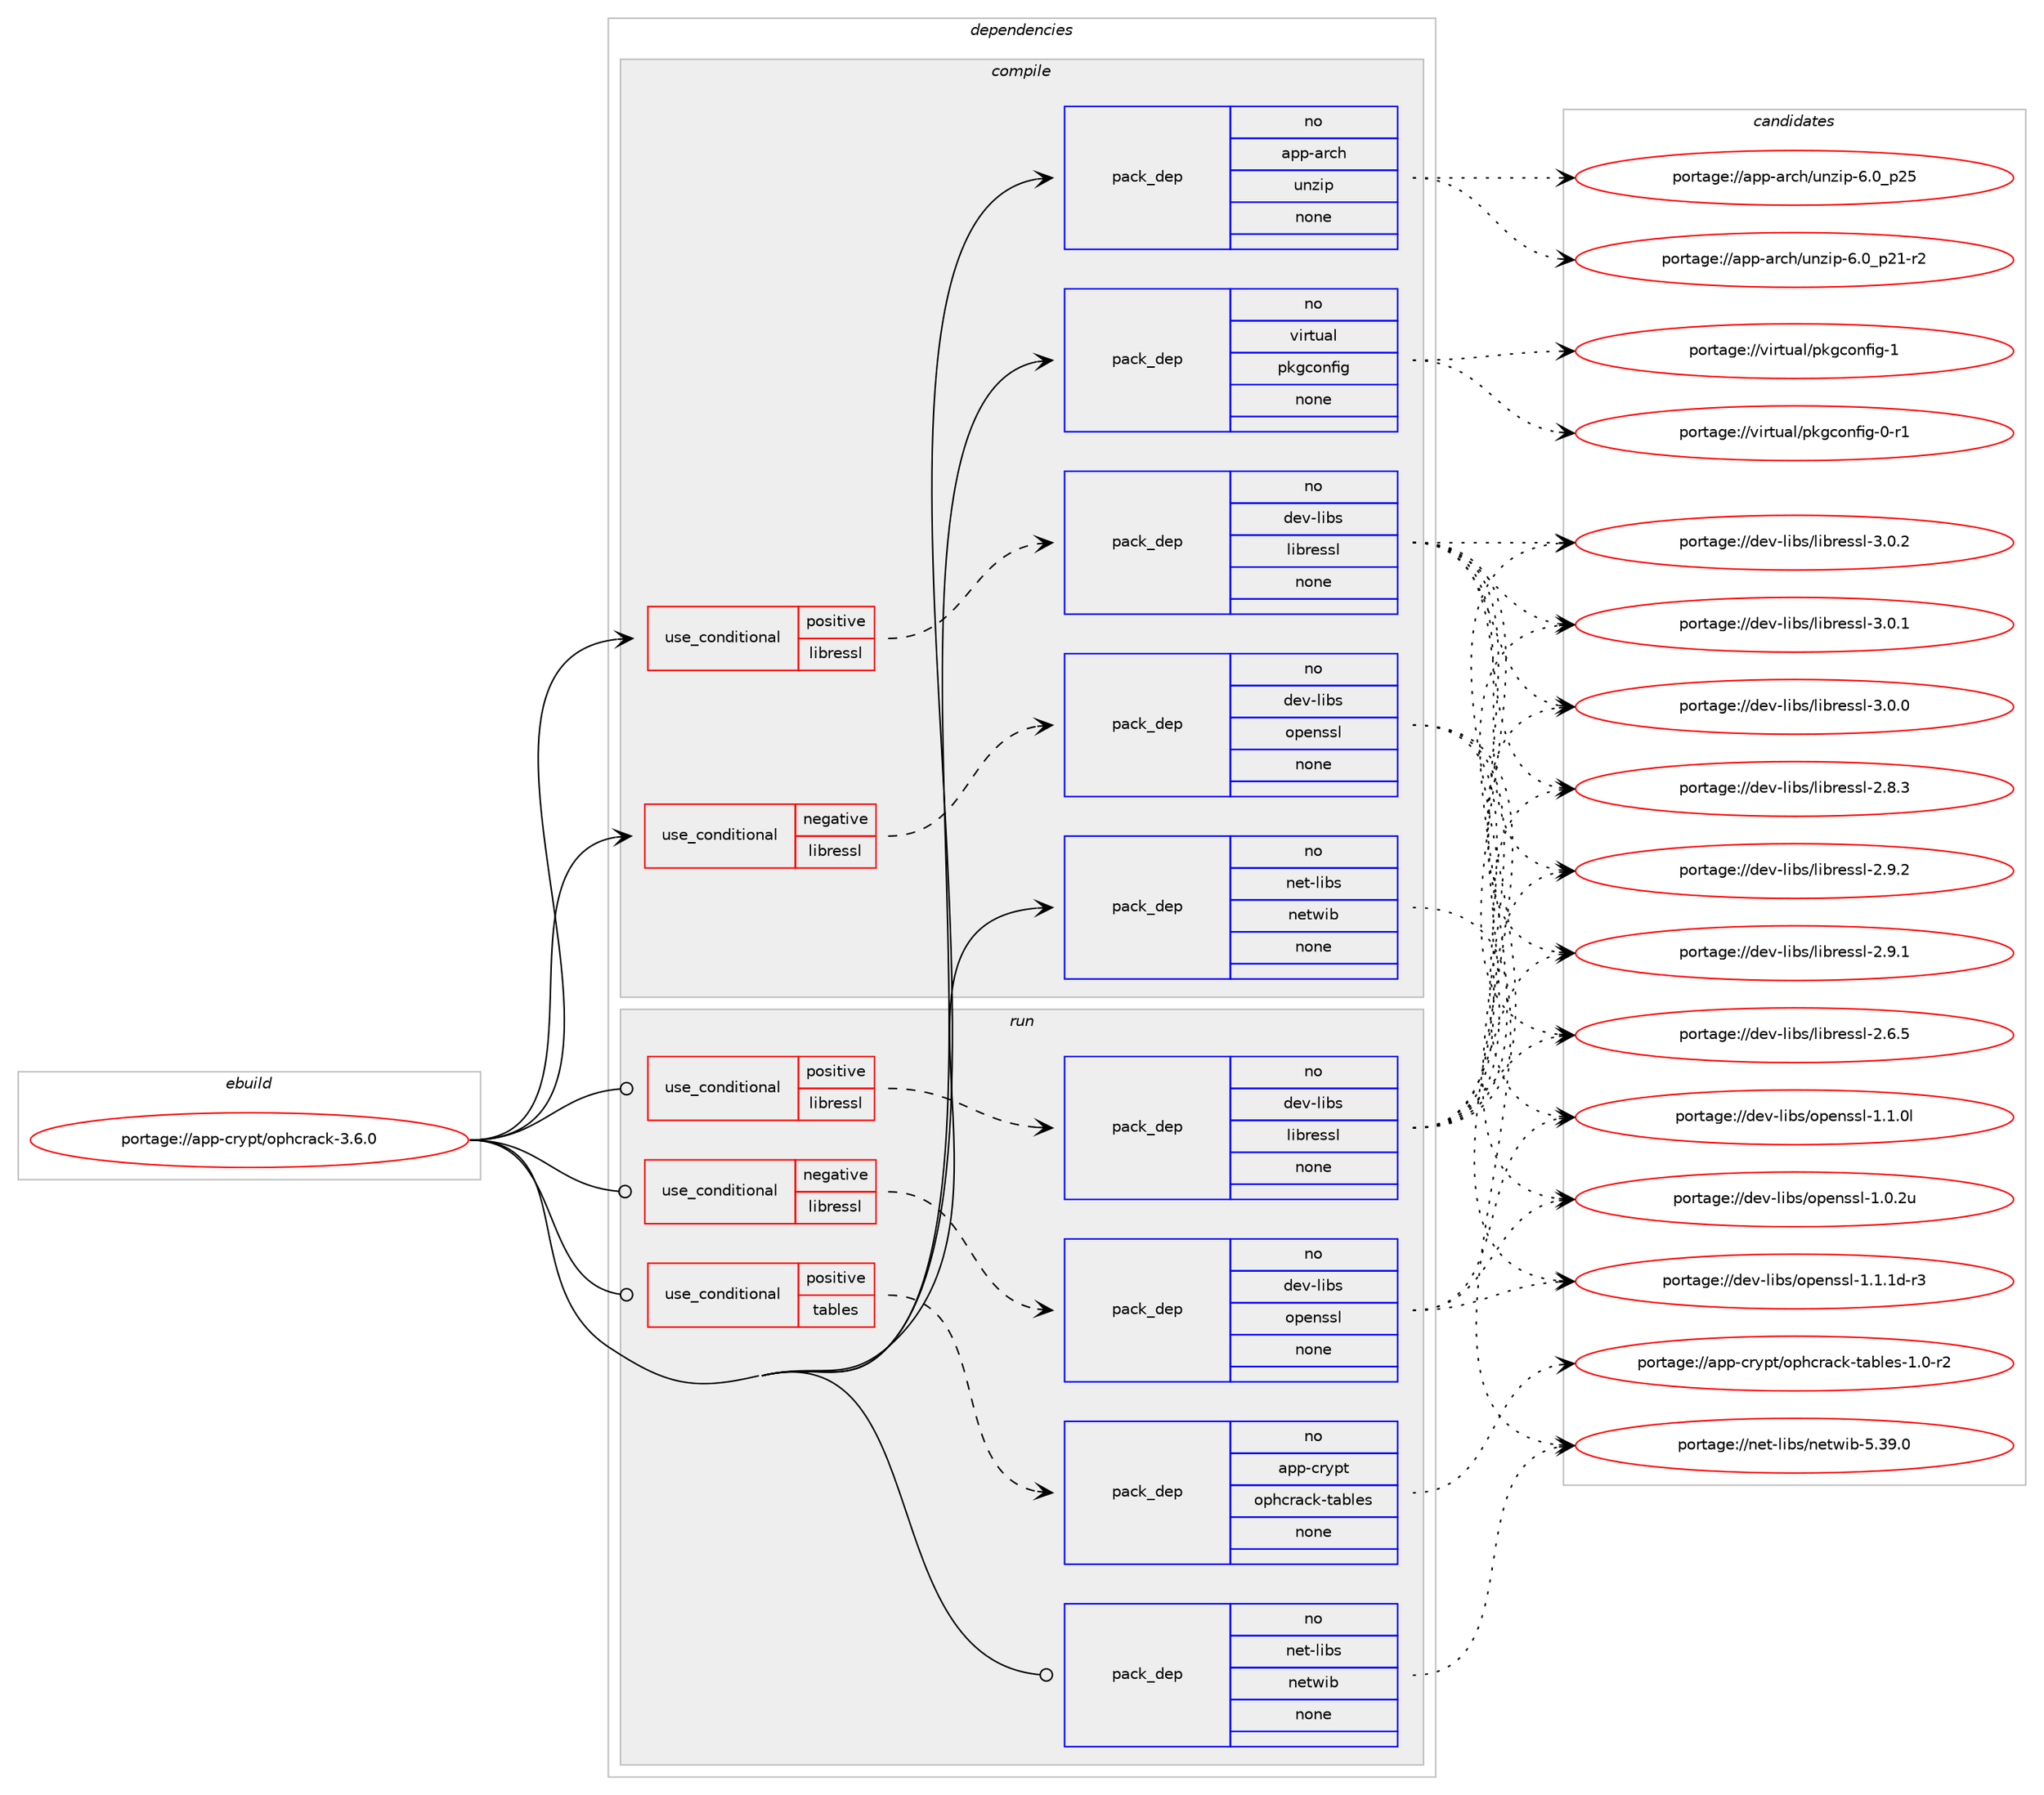 digraph prolog {

# *************
# Graph options
# *************

newrank=true;
concentrate=true;
compound=true;
graph [rankdir=LR,fontname=Helvetica,fontsize=10,ranksep=1.5];#, ranksep=2.5, nodesep=0.2];
edge  [arrowhead=vee];
node  [fontname=Helvetica,fontsize=10];

# **********
# The ebuild
# **********

subgraph cluster_leftcol {
color=gray;
label=<<i>ebuild</i>>;
id [label="portage://app-crypt/ophcrack-3.6.0", color=red, width=4, href="../app-crypt/ophcrack-3.6.0.svg"];
}

# ****************
# The dependencies
# ****************

subgraph cluster_midcol {
color=gray;
label=<<i>dependencies</i>>;
subgraph cluster_compile {
fillcolor="#eeeeee";
style=filled;
label=<<i>compile</i>>;
subgraph cond151298 {
dependency642059 [label=<<TABLE BORDER="0" CELLBORDER="1" CELLSPACING="0" CELLPADDING="4"><TR><TD ROWSPAN="3" CELLPADDING="10">use_conditional</TD></TR><TR><TD>negative</TD></TR><TR><TD>libressl</TD></TR></TABLE>>, shape=none, color=red];
subgraph pack482234 {
dependency642060 [label=<<TABLE BORDER="0" CELLBORDER="1" CELLSPACING="0" CELLPADDING="4" WIDTH="220"><TR><TD ROWSPAN="6" CELLPADDING="30">pack_dep</TD></TR><TR><TD WIDTH="110">no</TD></TR><TR><TD>dev-libs</TD></TR><TR><TD>openssl</TD></TR><TR><TD>none</TD></TR><TR><TD></TD></TR></TABLE>>, shape=none, color=blue];
}
dependency642059:e -> dependency642060:w [weight=20,style="dashed",arrowhead="vee"];
}
id:e -> dependency642059:w [weight=20,style="solid",arrowhead="vee"];
subgraph cond151299 {
dependency642061 [label=<<TABLE BORDER="0" CELLBORDER="1" CELLSPACING="0" CELLPADDING="4"><TR><TD ROWSPAN="3" CELLPADDING="10">use_conditional</TD></TR><TR><TD>positive</TD></TR><TR><TD>libressl</TD></TR></TABLE>>, shape=none, color=red];
subgraph pack482235 {
dependency642062 [label=<<TABLE BORDER="0" CELLBORDER="1" CELLSPACING="0" CELLPADDING="4" WIDTH="220"><TR><TD ROWSPAN="6" CELLPADDING="30">pack_dep</TD></TR><TR><TD WIDTH="110">no</TD></TR><TR><TD>dev-libs</TD></TR><TR><TD>libressl</TD></TR><TR><TD>none</TD></TR><TR><TD></TD></TR></TABLE>>, shape=none, color=blue];
}
dependency642061:e -> dependency642062:w [weight=20,style="dashed",arrowhead="vee"];
}
id:e -> dependency642061:w [weight=20,style="solid",arrowhead="vee"];
subgraph pack482236 {
dependency642063 [label=<<TABLE BORDER="0" CELLBORDER="1" CELLSPACING="0" CELLPADDING="4" WIDTH="220"><TR><TD ROWSPAN="6" CELLPADDING="30">pack_dep</TD></TR><TR><TD WIDTH="110">no</TD></TR><TR><TD>app-arch</TD></TR><TR><TD>unzip</TD></TR><TR><TD>none</TD></TR><TR><TD></TD></TR></TABLE>>, shape=none, color=blue];
}
id:e -> dependency642063:w [weight=20,style="solid",arrowhead="vee"];
subgraph pack482237 {
dependency642064 [label=<<TABLE BORDER="0" CELLBORDER="1" CELLSPACING="0" CELLPADDING="4" WIDTH="220"><TR><TD ROWSPAN="6" CELLPADDING="30">pack_dep</TD></TR><TR><TD WIDTH="110">no</TD></TR><TR><TD>net-libs</TD></TR><TR><TD>netwib</TD></TR><TR><TD>none</TD></TR><TR><TD></TD></TR></TABLE>>, shape=none, color=blue];
}
id:e -> dependency642064:w [weight=20,style="solid",arrowhead="vee"];
subgraph pack482238 {
dependency642065 [label=<<TABLE BORDER="0" CELLBORDER="1" CELLSPACING="0" CELLPADDING="4" WIDTH="220"><TR><TD ROWSPAN="6" CELLPADDING="30">pack_dep</TD></TR><TR><TD WIDTH="110">no</TD></TR><TR><TD>virtual</TD></TR><TR><TD>pkgconfig</TD></TR><TR><TD>none</TD></TR><TR><TD></TD></TR></TABLE>>, shape=none, color=blue];
}
id:e -> dependency642065:w [weight=20,style="solid",arrowhead="vee"];
}
subgraph cluster_compileandrun {
fillcolor="#eeeeee";
style=filled;
label=<<i>compile and run</i>>;
}
subgraph cluster_run {
fillcolor="#eeeeee";
style=filled;
label=<<i>run</i>>;
subgraph cond151300 {
dependency642066 [label=<<TABLE BORDER="0" CELLBORDER="1" CELLSPACING="0" CELLPADDING="4"><TR><TD ROWSPAN="3" CELLPADDING="10">use_conditional</TD></TR><TR><TD>negative</TD></TR><TR><TD>libressl</TD></TR></TABLE>>, shape=none, color=red];
subgraph pack482239 {
dependency642067 [label=<<TABLE BORDER="0" CELLBORDER="1" CELLSPACING="0" CELLPADDING="4" WIDTH="220"><TR><TD ROWSPAN="6" CELLPADDING="30">pack_dep</TD></TR><TR><TD WIDTH="110">no</TD></TR><TR><TD>dev-libs</TD></TR><TR><TD>openssl</TD></TR><TR><TD>none</TD></TR><TR><TD></TD></TR></TABLE>>, shape=none, color=blue];
}
dependency642066:e -> dependency642067:w [weight=20,style="dashed",arrowhead="vee"];
}
id:e -> dependency642066:w [weight=20,style="solid",arrowhead="odot"];
subgraph cond151301 {
dependency642068 [label=<<TABLE BORDER="0" CELLBORDER="1" CELLSPACING="0" CELLPADDING="4"><TR><TD ROWSPAN="3" CELLPADDING="10">use_conditional</TD></TR><TR><TD>positive</TD></TR><TR><TD>libressl</TD></TR></TABLE>>, shape=none, color=red];
subgraph pack482240 {
dependency642069 [label=<<TABLE BORDER="0" CELLBORDER="1" CELLSPACING="0" CELLPADDING="4" WIDTH="220"><TR><TD ROWSPAN="6" CELLPADDING="30">pack_dep</TD></TR><TR><TD WIDTH="110">no</TD></TR><TR><TD>dev-libs</TD></TR><TR><TD>libressl</TD></TR><TR><TD>none</TD></TR><TR><TD></TD></TR></TABLE>>, shape=none, color=blue];
}
dependency642068:e -> dependency642069:w [weight=20,style="dashed",arrowhead="vee"];
}
id:e -> dependency642068:w [weight=20,style="solid",arrowhead="odot"];
subgraph cond151302 {
dependency642070 [label=<<TABLE BORDER="0" CELLBORDER="1" CELLSPACING="0" CELLPADDING="4"><TR><TD ROWSPAN="3" CELLPADDING="10">use_conditional</TD></TR><TR><TD>positive</TD></TR><TR><TD>tables</TD></TR></TABLE>>, shape=none, color=red];
subgraph pack482241 {
dependency642071 [label=<<TABLE BORDER="0" CELLBORDER="1" CELLSPACING="0" CELLPADDING="4" WIDTH="220"><TR><TD ROWSPAN="6" CELLPADDING="30">pack_dep</TD></TR><TR><TD WIDTH="110">no</TD></TR><TR><TD>app-crypt</TD></TR><TR><TD>ophcrack-tables</TD></TR><TR><TD>none</TD></TR><TR><TD></TD></TR></TABLE>>, shape=none, color=blue];
}
dependency642070:e -> dependency642071:w [weight=20,style="dashed",arrowhead="vee"];
}
id:e -> dependency642070:w [weight=20,style="solid",arrowhead="odot"];
subgraph pack482242 {
dependency642072 [label=<<TABLE BORDER="0" CELLBORDER="1" CELLSPACING="0" CELLPADDING="4" WIDTH="220"><TR><TD ROWSPAN="6" CELLPADDING="30">pack_dep</TD></TR><TR><TD WIDTH="110">no</TD></TR><TR><TD>net-libs</TD></TR><TR><TD>netwib</TD></TR><TR><TD>none</TD></TR><TR><TD></TD></TR></TABLE>>, shape=none, color=blue];
}
id:e -> dependency642072:w [weight=20,style="solid",arrowhead="odot"];
}
}

# **************
# The candidates
# **************

subgraph cluster_choices {
rank=same;
color=gray;
label=<<i>candidates</i>>;

subgraph choice482234 {
color=black;
nodesep=1;
choice1001011184510810598115471111121011101151151084549464946491004511451 [label="portage://dev-libs/openssl-1.1.1d-r3", color=red, width=4,href="../dev-libs/openssl-1.1.1d-r3.svg"];
choice100101118451081059811547111112101110115115108454946494648108 [label="portage://dev-libs/openssl-1.1.0l", color=red, width=4,href="../dev-libs/openssl-1.1.0l.svg"];
choice100101118451081059811547111112101110115115108454946484650117 [label="portage://dev-libs/openssl-1.0.2u", color=red, width=4,href="../dev-libs/openssl-1.0.2u.svg"];
dependency642060:e -> choice1001011184510810598115471111121011101151151084549464946491004511451:w [style=dotted,weight="100"];
dependency642060:e -> choice100101118451081059811547111112101110115115108454946494648108:w [style=dotted,weight="100"];
dependency642060:e -> choice100101118451081059811547111112101110115115108454946484650117:w [style=dotted,weight="100"];
}
subgraph choice482235 {
color=black;
nodesep=1;
choice10010111845108105981154710810598114101115115108455146484650 [label="portage://dev-libs/libressl-3.0.2", color=red, width=4,href="../dev-libs/libressl-3.0.2.svg"];
choice10010111845108105981154710810598114101115115108455146484649 [label="portage://dev-libs/libressl-3.0.1", color=red, width=4,href="../dev-libs/libressl-3.0.1.svg"];
choice10010111845108105981154710810598114101115115108455146484648 [label="portage://dev-libs/libressl-3.0.0", color=red, width=4,href="../dev-libs/libressl-3.0.0.svg"];
choice10010111845108105981154710810598114101115115108455046574650 [label="portage://dev-libs/libressl-2.9.2", color=red, width=4,href="../dev-libs/libressl-2.9.2.svg"];
choice10010111845108105981154710810598114101115115108455046574649 [label="portage://dev-libs/libressl-2.9.1", color=red, width=4,href="../dev-libs/libressl-2.9.1.svg"];
choice10010111845108105981154710810598114101115115108455046564651 [label="portage://dev-libs/libressl-2.8.3", color=red, width=4,href="../dev-libs/libressl-2.8.3.svg"];
choice10010111845108105981154710810598114101115115108455046544653 [label="portage://dev-libs/libressl-2.6.5", color=red, width=4,href="../dev-libs/libressl-2.6.5.svg"];
dependency642062:e -> choice10010111845108105981154710810598114101115115108455146484650:w [style=dotted,weight="100"];
dependency642062:e -> choice10010111845108105981154710810598114101115115108455146484649:w [style=dotted,weight="100"];
dependency642062:e -> choice10010111845108105981154710810598114101115115108455146484648:w [style=dotted,weight="100"];
dependency642062:e -> choice10010111845108105981154710810598114101115115108455046574650:w [style=dotted,weight="100"];
dependency642062:e -> choice10010111845108105981154710810598114101115115108455046574649:w [style=dotted,weight="100"];
dependency642062:e -> choice10010111845108105981154710810598114101115115108455046564651:w [style=dotted,weight="100"];
dependency642062:e -> choice10010111845108105981154710810598114101115115108455046544653:w [style=dotted,weight="100"];
}
subgraph choice482236 {
color=black;
nodesep=1;
choice971121124597114991044711711012210511245544648951125053 [label="portage://app-arch/unzip-6.0_p25", color=red, width=4,href="../app-arch/unzip-6.0_p25.svg"];
choice9711211245971149910447117110122105112455446489511250494511450 [label="portage://app-arch/unzip-6.0_p21-r2", color=red, width=4,href="../app-arch/unzip-6.0_p21-r2.svg"];
dependency642063:e -> choice971121124597114991044711711012210511245544648951125053:w [style=dotted,weight="100"];
dependency642063:e -> choice9711211245971149910447117110122105112455446489511250494511450:w [style=dotted,weight="100"];
}
subgraph choice482237 {
color=black;
nodesep=1;
choice1101011164510810598115471101011161191059845534651574648 [label="portage://net-libs/netwib-5.39.0", color=red, width=4,href="../net-libs/netwib-5.39.0.svg"];
dependency642064:e -> choice1101011164510810598115471101011161191059845534651574648:w [style=dotted,weight="100"];
}
subgraph choice482238 {
color=black;
nodesep=1;
choice1181051141161179710847112107103991111101021051034549 [label="portage://virtual/pkgconfig-1", color=red, width=4,href="../virtual/pkgconfig-1.svg"];
choice11810511411611797108471121071039911111010210510345484511449 [label="portage://virtual/pkgconfig-0-r1", color=red, width=4,href="../virtual/pkgconfig-0-r1.svg"];
dependency642065:e -> choice1181051141161179710847112107103991111101021051034549:w [style=dotted,weight="100"];
dependency642065:e -> choice11810511411611797108471121071039911111010210510345484511449:w [style=dotted,weight="100"];
}
subgraph choice482239 {
color=black;
nodesep=1;
choice1001011184510810598115471111121011101151151084549464946491004511451 [label="portage://dev-libs/openssl-1.1.1d-r3", color=red, width=4,href="../dev-libs/openssl-1.1.1d-r3.svg"];
choice100101118451081059811547111112101110115115108454946494648108 [label="portage://dev-libs/openssl-1.1.0l", color=red, width=4,href="../dev-libs/openssl-1.1.0l.svg"];
choice100101118451081059811547111112101110115115108454946484650117 [label="portage://dev-libs/openssl-1.0.2u", color=red, width=4,href="../dev-libs/openssl-1.0.2u.svg"];
dependency642067:e -> choice1001011184510810598115471111121011101151151084549464946491004511451:w [style=dotted,weight="100"];
dependency642067:e -> choice100101118451081059811547111112101110115115108454946494648108:w [style=dotted,weight="100"];
dependency642067:e -> choice100101118451081059811547111112101110115115108454946484650117:w [style=dotted,weight="100"];
}
subgraph choice482240 {
color=black;
nodesep=1;
choice10010111845108105981154710810598114101115115108455146484650 [label="portage://dev-libs/libressl-3.0.2", color=red, width=4,href="../dev-libs/libressl-3.0.2.svg"];
choice10010111845108105981154710810598114101115115108455146484649 [label="portage://dev-libs/libressl-3.0.1", color=red, width=4,href="../dev-libs/libressl-3.0.1.svg"];
choice10010111845108105981154710810598114101115115108455146484648 [label="portage://dev-libs/libressl-3.0.0", color=red, width=4,href="../dev-libs/libressl-3.0.0.svg"];
choice10010111845108105981154710810598114101115115108455046574650 [label="portage://dev-libs/libressl-2.9.2", color=red, width=4,href="../dev-libs/libressl-2.9.2.svg"];
choice10010111845108105981154710810598114101115115108455046574649 [label="portage://dev-libs/libressl-2.9.1", color=red, width=4,href="../dev-libs/libressl-2.9.1.svg"];
choice10010111845108105981154710810598114101115115108455046564651 [label="portage://dev-libs/libressl-2.8.3", color=red, width=4,href="../dev-libs/libressl-2.8.3.svg"];
choice10010111845108105981154710810598114101115115108455046544653 [label="portage://dev-libs/libressl-2.6.5", color=red, width=4,href="../dev-libs/libressl-2.6.5.svg"];
dependency642069:e -> choice10010111845108105981154710810598114101115115108455146484650:w [style=dotted,weight="100"];
dependency642069:e -> choice10010111845108105981154710810598114101115115108455146484649:w [style=dotted,weight="100"];
dependency642069:e -> choice10010111845108105981154710810598114101115115108455146484648:w [style=dotted,weight="100"];
dependency642069:e -> choice10010111845108105981154710810598114101115115108455046574650:w [style=dotted,weight="100"];
dependency642069:e -> choice10010111845108105981154710810598114101115115108455046574649:w [style=dotted,weight="100"];
dependency642069:e -> choice10010111845108105981154710810598114101115115108455046564651:w [style=dotted,weight="100"];
dependency642069:e -> choice10010111845108105981154710810598114101115115108455046544653:w [style=dotted,weight="100"];
}
subgraph choice482241 {
color=black;
nodesep=1;
choice97112112459911412111211647111112104991149799107451169798108101115454946484511450 [label="portage://app-crypt/ophcrack-tables-1.0-r2", color=red, width=4,href="../app-crypt/ophcrack-tables-1.0-r2.svg"];
dependency642071:e -> choice97112112459911412111211647111112104991149799107451169798108101115454946484511450:w [style=dotted,weight="100"];
}
subgraph choice482242 {
color=black;
nodesep=1;
choice1101011164510810598115471101011161191059845534651574648 [label="portage://net-libs/netwib-5.39.0", color=red, width=4,href="../net-libs/netwib-5.39.0.svg"];
dependency642072:e -> choice1101011164510810598115471101011161191059845534651574648:w [style=dotted,weight="100"];
}
}

}
